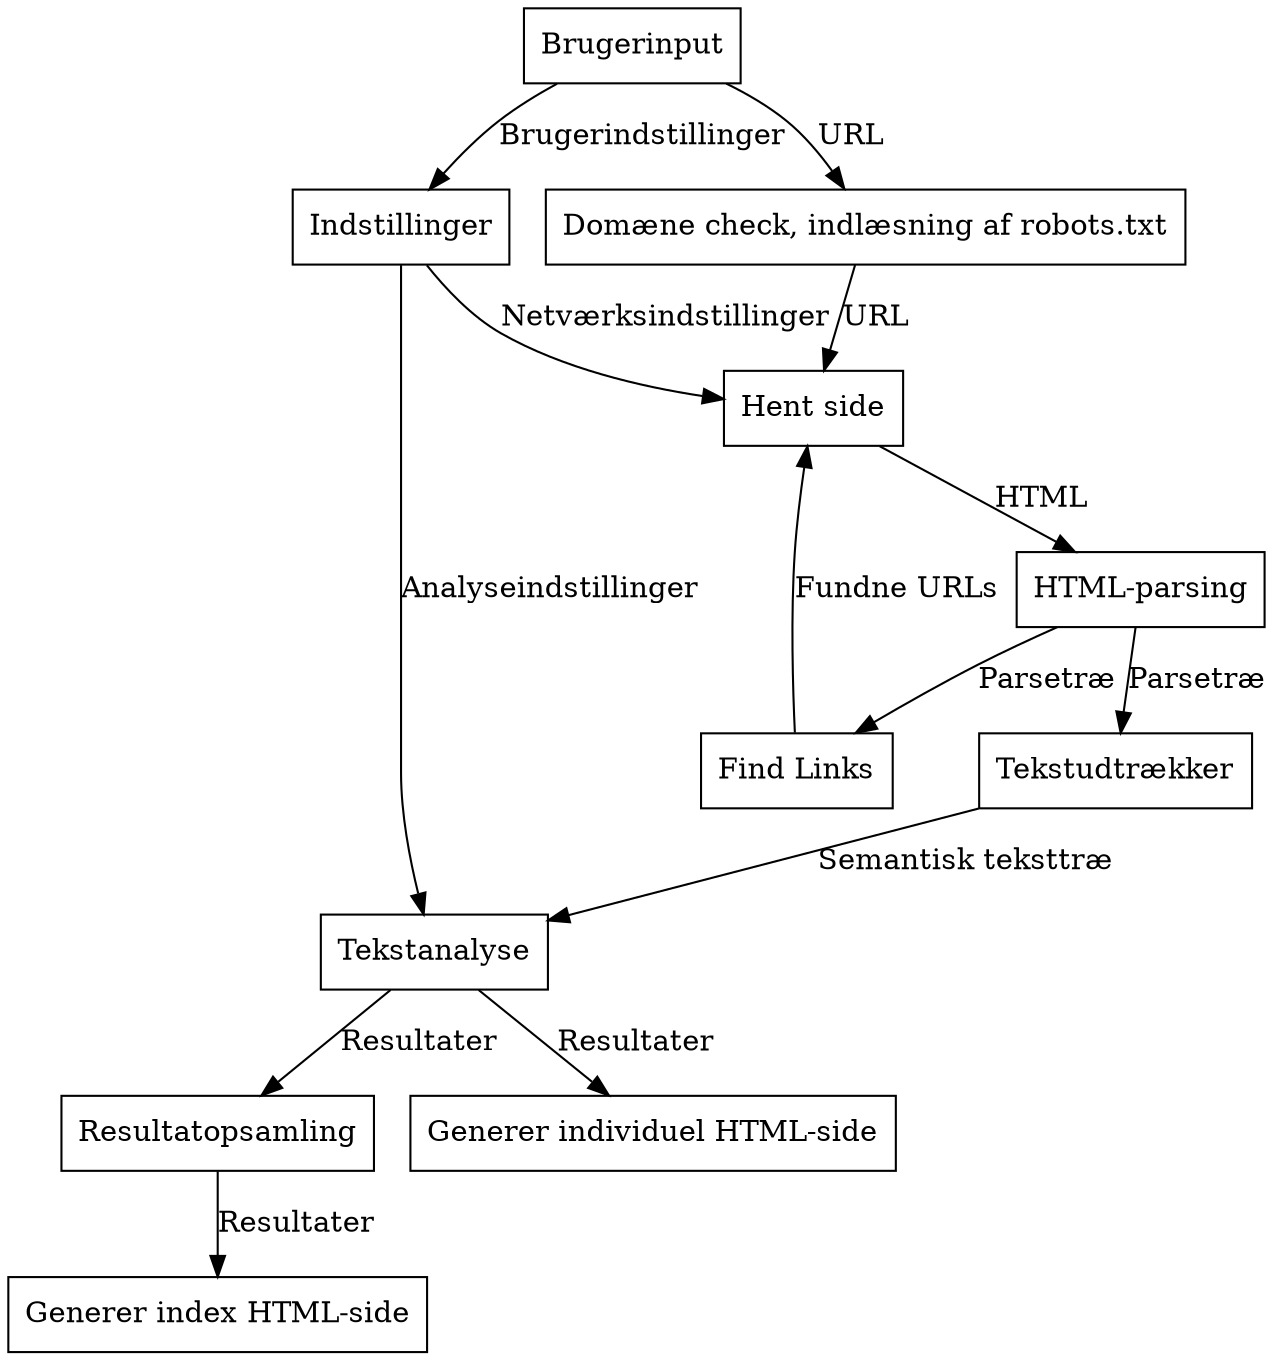 digraph g
{
//size="8,11"
//margin=5
//rankdir="LR";
node[shape=box];
//edge[arrowsize=0.7, len=0.7]

Brugerinput[label="Brugerinput"];
Indstillinger[label="Indstillinger"];
ParseSide[label="HTML-parsing"];
HentSide[label="Hent side"];
FindLinks[label="Find Links"];
afHTMLificering[label="Tekstudtrækker"];
Tekstanalyse[label="Tekstanalyse"]

Brugerinput -> "Domæne check, indlæsning af robots.txt"
            -> HentSide [label="URL"];
Brugerinput -> Indstillinger [label="Brugerindstillinger"];

Indstillinger -> Tekstanalyse [label="Analyseindstillinger"];
Indstillinger -> HentSide [label="Netværksindstillinger"];

FindLinks -> HentSide [label="Fundne URLs"]

HentSide -> ParseSide [label="HTML"];


ParseSide -> afHTMLificering [label="Parsetræ"];
ParseSide -> FindLinks [label="Parsetræ"]

afHTMLificering -> Tekstanalyse [label="Semantisk teksttræ"];
Tekstanalyse -> "Resultatopsamling" -> "Generer index HTML-side" [label="Resultater"]
Tekstanalyse -> "Generer individuel HTML-side" [label="Resultater"]

}